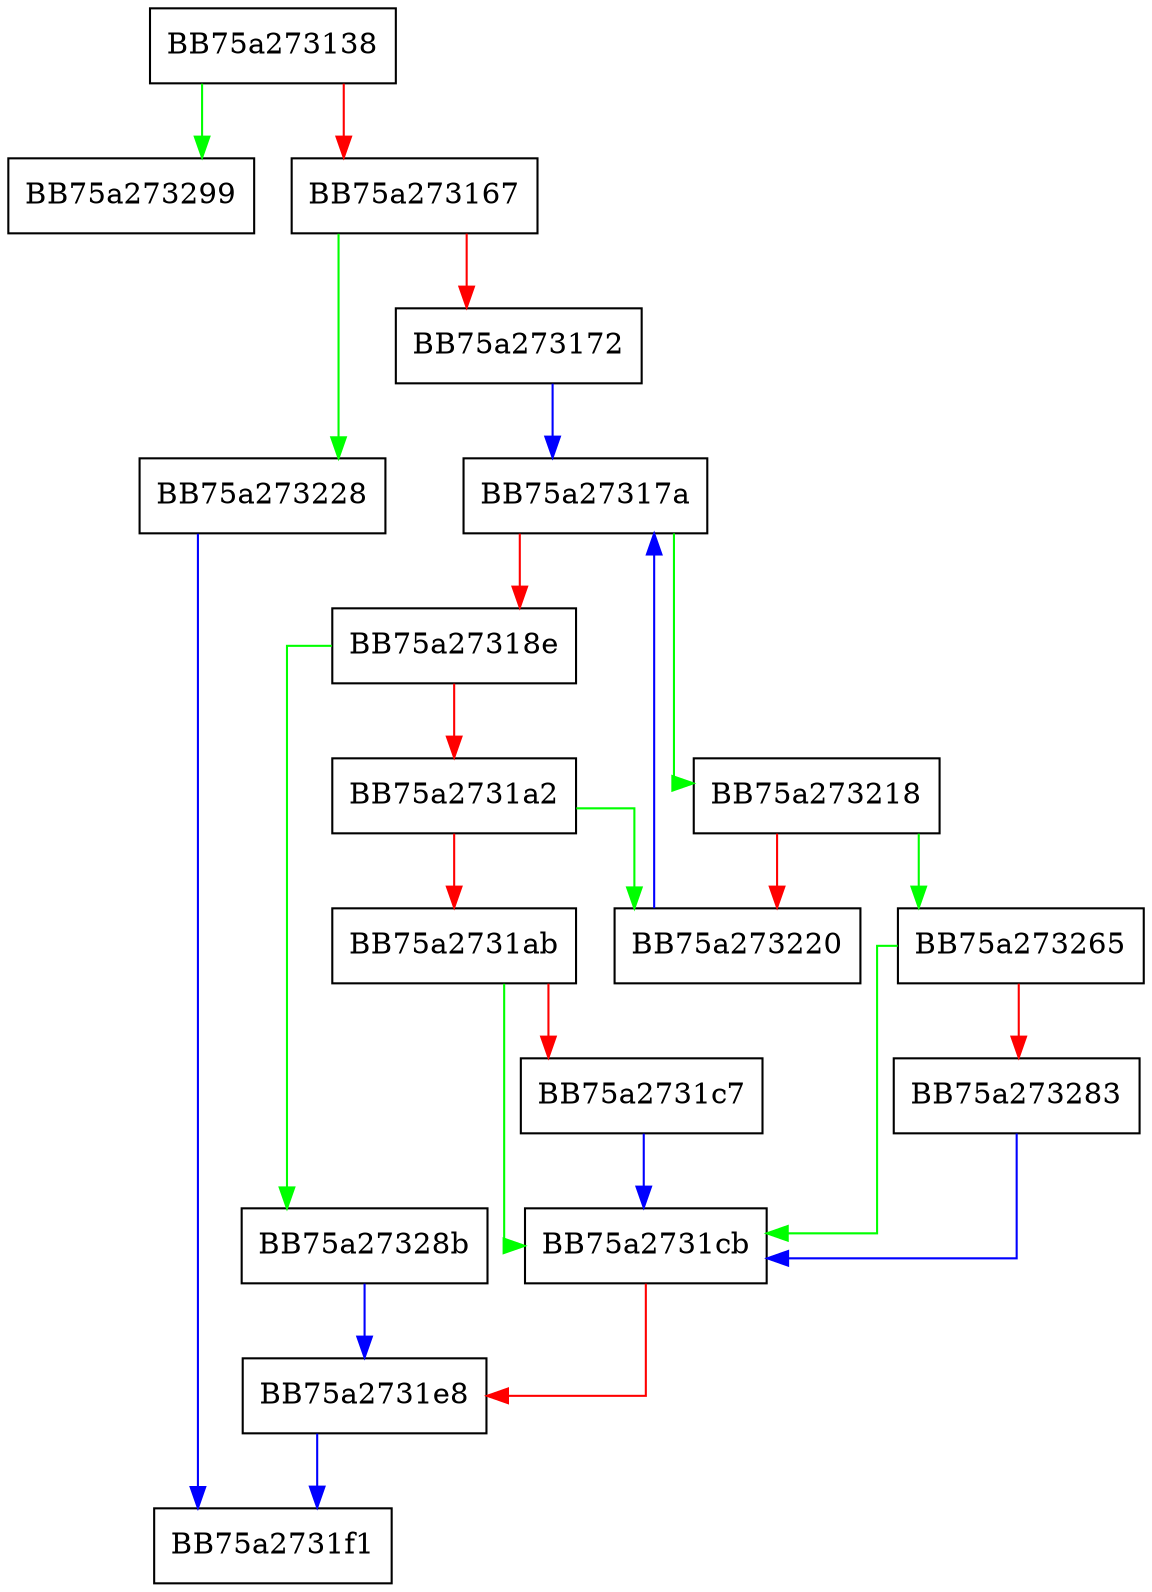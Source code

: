 digraph insert {
  node [shape="box"];
  graph [splines=ortho];
  BB75a273138 -> BB75a273299 [color="green"];
  BB75a273138 -> BB75a273167 [color="red"];
  BB75a273167 -> BB75a273228 [color="green"];
  BB75a273167 -> BB75a273172 [color="red"];
  BB75a273172 -> BB75a27317a [color="blue"];
  BB75a27317a -> BB75a273218 [color="green"];
  BB75a27317a -> BB75a27318e [color="red"];
  BB75a27318e -> BB75a27328b [color="green"];
  BB75a27318e -> BB75a2731a2 [color="red"];
  BB75a2731a2 -> BB75a273220 [color="green"];
  BB75a2731a2 -> BB75a2731ab [color="red"];
  BB75a2731ab -> BB75a2731cb [color="green"];
  BB75a2731ab -> BB75a2731c7 [color="red"];
  BB75a2731c7 -> BB75a2731cb [color="blue"];
  BB75a2731cb -> BB75a2731e8 [color="red"];
  BB75a2731e8 -> BB75a2731f1 [color="blue"];
  BB75a273218 -> BB75a273265 [color="green"];
  BB75a273218 -> BB75a273220 [color="red"];
  BB75a273220 -> BB75a27317a [color="blue"];
  BB75a273228 -> BB75a2731f1 [color="blue"];
  BB75a273265 -> BB75a2731cb [color="green"];
  BB75a273265 -> BB75a273283 [color="red"];
  BB75a273283 -> BB75a2731cb [color="blue"];
  BB75a27328b -> BB75a2731e8 [color="blue"];
}